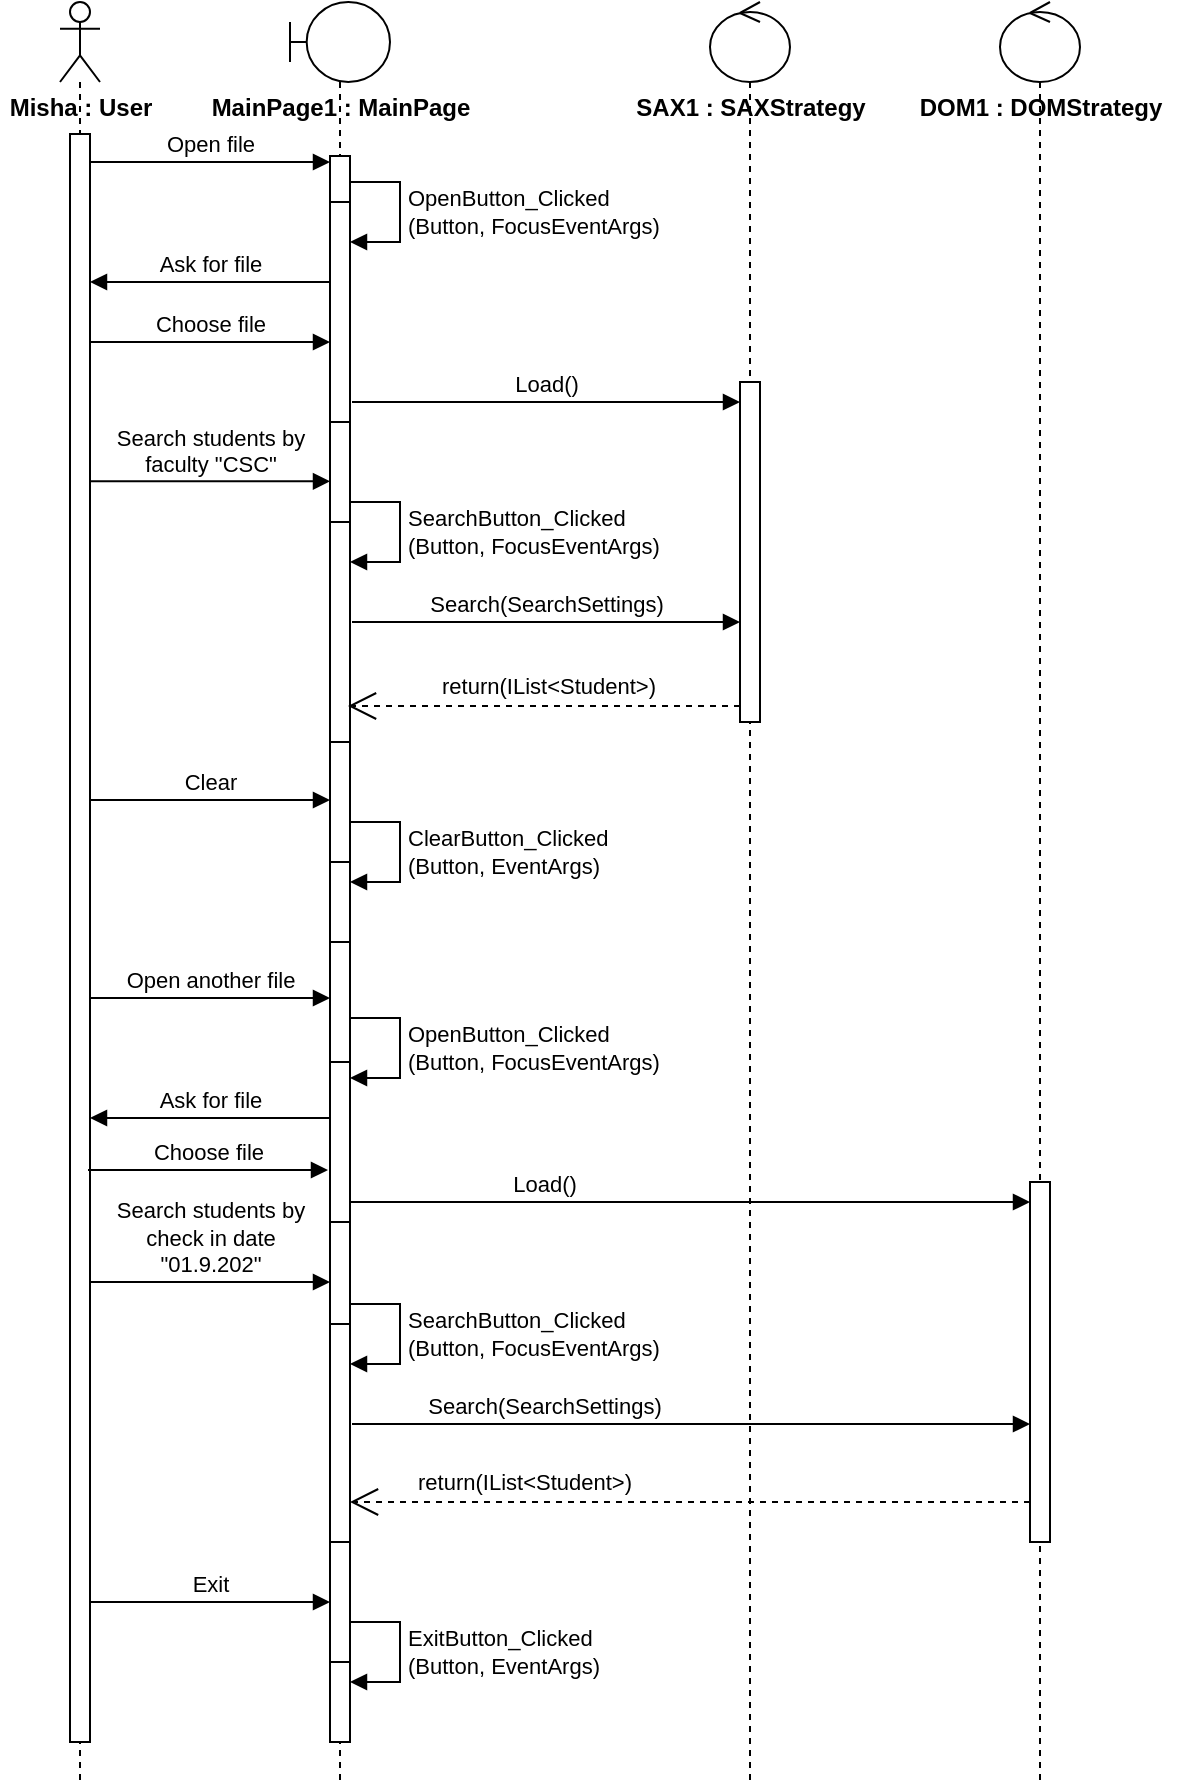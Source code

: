 <mxfile version="22.1.3" type="device">
  <diagram name="Сторінка-1" id="Q7pwebzqD7Twp3rNw4bV">
    <mxGraphModel dx="1235" dy="638" grid="1" gridSize="10" guides="1" tooltips="1" connect="1" arrows="1" fold="1" page="1" pageScale="1" pageWidth="600" pageHeight="950" math="0" shadow="0">
      <root>
        <mxCell id="0" />
        <mxCell id="1" parent="0" />
        <mxCell id="WYI4Hp-CznQp4b114edA-1" value="" style="shape=umlLifeline;perimeter=lifelinePerimeter;whiteSpace=wrap;html=1;container=1;dropTarget=0;collapsible=0;recursiveResize=0;outlineConnect=0;portConstraint=eastwest;newEdgeStyle={&quot;curved&quot;:0,&quot;rounded&quot;:0};participant=umlActor;" vertex="1" parent="1">
          <mxGeometry x="30" y="20" width="20" height="890" as="geometry" />
        </mxCell>
        <mxCell id="WYI4Hp-CznQp4b114edA-4" value="" style="html=1;points=[[0,0,0,0,5],[0,1,0,0,-5],[1,0,0,0,5],[1,1,0,0,-5]];perimeter=orthogonalPerimeter;outlineConnect=0;targetShapes=umlLifeline;portConstraint=eastwest;newEdgeStyle={&quot;curved&quot;:0,&quot;rounded&quot;:0};" vertex="1" parent="WYI4Hp-CznQp4b114edA-1">
          <mxGeometry x="5" y="66" width="10" height="804" as="geometry" />
        </mxCell>
        <mxCell id="WYI4Hp-CznQp4b114edA-2" value="Misha : User" style="text;align=center;fontStyle=1;verticalAlign=middle;spacingLeft=3;spacingRight=3;strokeColor=none;rotatable=0;points=[[0,0.5],[1,0.5]];portConstraint=eastwest;html=1;" vertex="1" parent="1">
          <mxGeometry y="60" width="80" height="26" as="geometry" />
        </mxCell>
        <mxCell id="WYI4Hp-CznQp4b114edA-5" value="" style="shape=umlLifeline;perimeter=lifelinePerimeter;whiteSpace=wrap;html=1;container=1;dropTarget=0;collapsible=0;recursiveResize=0;outlineConnect=0;portConstraint=eastwest;newEdgeStyle={&quot;curved&quot;:0,&quot;rounded&quot;:0};participant=umlBoundary;" vertex="1" parent="1">
          <mxGeometry x="145" y="20" width="50" height="890" as="geometry" />
        </mxCell>
        <mxCell id="WYI4Hp-CznQp4b114edA-8" value="" style="html=1;points=[[0,0,0,0,5],[0,1,0,0,-5],[1,0,0,0,5],[1,1,0,0,-5]];perimeter=orthogonalPerimeter;outlineConnect=0;targetShapes=umlLifeline;portConstraint=eastwest;newEdgeStyle={&quot;curved&quot;:0,&quot;rounded&quot;:0};" vertex="1" parent="WYI4Hp-CznQp4b114edA-5">
          <mxGeometry x="20" y="77" width="10" height="793" as="geometry" />
        </mxCell>
        <mxCell id="WYI4Hp-CznQp4b114edA-9" value="" style="html=1;points=[[0,0,0,0,5],[0,1,0,0,-5],[1,0,0,0,5],[1,1,0,0,-5]];perimeter=orthogonalPerimeter;outlineConnect=0;targetShapes=umlLifeline;portConstraint=eastwest;newEdgeStyle={&quot;curved&quot;:0,&quot;rounded&quot;:0};" vertex="1" parent="WYI4Hp-CznQp4b114edA-5">
          <mxGeometry x="20" y="100" width="10" height="110" as="geometry" />
        </mxCell>
        <mxCell id="WYI4Hp-CznQp4b114edA-10" value="OpenButton_Clicked&lt;br&gt;(Button, FocusEventArgs)" style="html=1;align=left;spacingLeft=2;endArrow=block;rounded=0;edgeStyle=orthogonalEdgeStyle;curved=0;rounded=0;" edge="1" parent="WYI4Hp-CznQp4b114edA-5">
          <mxGeometry relative="1" as="geometry">
            <mxPoint x="30" y="90" as="sourcePoint" />
            <Array as="points">
              <mxPoint x="55" y="120" />
            </Array>
            <mxPoint x="30" y="120.0" as="targetPoint" />
          </mxGeometry>
        </mxCell>
        <mxCell id="WYI4Hp-CznQp4b114edA-22" value="" style="html=1;points=[[0,0,0,0,5],[0,1,0,0,-5],[1,0,0,0,5],[1,1,0,0,-5]];perimeter=orthogonalPerimeter;outlineConnect=0;targetShapes=umlLifeline;portConstraint=eastwest;newEdgeStyle={&quot;curved&quot;:0,&quot;rounded&quot;:0};" vertex="1" parent="WYI4Hp-CznQp4b114edA-5">
          <mxGeometry x="20" y="260" width="10" height="110" as="geometry" />
        </mxCell>
        <mxCell id="WYI4Hp-CznQp4b114edA-23" value="SearchButton_Clicked&lt;br&gt;(Button, FocusEventArgs)" style="html=1;align=left;spacingLeft=2;endArrow=block;rounded=0;edgeStyle=orthogonalEdgeStyle;curved=0;rounded=0;" edge="1" parent="WYI4Hp-CznQp4b114edA-5">
          <mxGeometry relative="1" as="geometry">
            <mxPoint x="30" y="250" as="sourcePoint" />
            <Array as="points">
              <mxPoint x="55" y="280" />
            </Array>
            <mxPoint x="30" y="280.0" as="targetPoint" />
          </mxGeometry>
        </mxCell>
        <mxCell id="WYI4Hp-CznQp4b114edA-29" value="" style="html=1;points=[[0,0,0,0,5],[0,1,0,0,-5],[1,0,0,0,5],[1,1,0,0,-5]];perimeter=orthogonalPerimeter;outlineConnect=0;targetShapes=umlLifeline;portConstraint=eastwest;newEdgeStyle={&quot;curved&quot;:0,&quot;rounded&quot;:0};" vertex="1" parent="WYI4Hp-CznQp4b114edA-5">
          <mxGeometry x="20" y="430" width="10" height="40" as="geometry" />
        </mxCell>
        <mxCell id="WYI4Hp-CznQp4b114edA-30" value="ClearButton_Clicked&lt;br&gt;(Button, EventArgs)" style="html=1;align=left;spacingLeft=2;endArrow=block;rounded=0;edgeStyle=orthogonalEdgeStyle;curved=0;rounded=0;" edge="1" parent="WYI4Hp-CznQp4b114edA-5" target="WYI4Hp-CznQp4b114edA-29">
          <mxGeometry relative="1" as="geometry">
            <mxPoint x="30" y="410" as="sourcePoint" />
            <Array as="points">
              <mxPoint x="55" y="440" />
            </Array>
          </mxGeometry>
        </mxCell>
        <mxCell id="WYI4Hp-CznQp4b114edA-50" value="" style="html=1;points=[[0,0,0,0,5],[0,1,0,0,-5],[1,0,0,0,5],[1,1,0,0,-5]];perimeter=orthogonalPerimeter;outlineConnect=0;targetShapes=umlLifeline;portConstraint=eastwest;newEdgeStyle={&quot;curved&quot;:0,&quot;rounded&quot;:0};" vertex="1" parent="WYI4Hp-CznQp4b114edA-5">
          <mxGeometry x="20" y="530" width="10" height="80" as="geometry" />
        </mxCell>
        <mxCell id="WYI4Hp-CznQp4b114edA-6" value="MainPage1 : MainPage" style="text;align=center;fontStyle=1;verticalAlign=middle;spacingLeft=3;spacingRight=3;strokeColor=none;rotatable=0;points=[[0,0.5],[1,0.5]];portConstraint=eastwest;html=1;" vertex="1" parent="1">
          <mxGeometry x="100" y="60" width="140" height="26" as="geometry" />
        </mxCell>
        <mxCell id="WYI4Hp-CznQp4b114edA-7" value="Open file" style="html=1;verticalAlign=bottom;endArrow=block;curved=0;rounded=0;" edge="1" parent="1" target="WYI4Hp-CznQp4b114edA-8">
          <mxGeometry width="80" relative="1" as="geometry">
            <mxPoint x="45" y="100" as="sourcePoint" />
            <mxPoint x="140" y="100" as="targetPoint" />
          </mxGeometry>
        </mxCell>
        <mxCell id="WYI4Hp-CznQp4b114edA-13" value="Search students by&lt;br&gt;faculty &quot;CSC&quot;" style="html=1;verticalAlign=bottom;endArrow=block;curved=0;rounded=0;" edge="1" parent="1">
          <mxGeometry width="80" relative="1" as="geometry">
            <mxPoint x="45" y="259.63" as="sourcePoint" />
            <mxPoint x="165" y="259.63" as="targetPoint" />
          </mxGeometry>
        </mxCell>
        <mxCell id="WYI4Hp-CznQp4b114edA-15" value="" style="shape=umlLifeline;perimeter=lifelinePerimeter;whiteSpace=wrap;html=1;container=1;dropTarget=0;collapsible=0;recursiveResize=0;outlineConnect=0;portConstraint=eastwest;newEdgeStyle={&quot;curved&quot;:0,&quot;rounded&quot;:0};participant=umlControl;" vertex="1" parent="1">
          <mxGeometry x="355" y="20" width="40" height="890" as="geometry" />
        </mxCell>
        <mxCell id="WYI4Hp-CznQp4b114edA-20" value="" style="html=1;points=[[0,0,0,0,5],[0,1,0,0,-5],[1,0,0,0,5],[1,1,0,0,-5]];perimeter=orthogonalPerimeter;outlineConnect=0;targetShapes=umlLifeline;portConstraint=eastwest;newEdgeStyle={&quot;curved&quot;:0,&quot;rounded&quot;:0};" vertex="1" parent="WYI4Hp-CznQp4b114edA-15">
          <mxGeometry x="15" y="190" width="10" height="170" as="geometry" />
        </mxCell>
        <mxCell id="WYI4Hp-CznQp4b114edA-16" value="Ask for file" style="html=1;verticalAlign=bottom;endArrow=block;curved=0;rounded=0;" edge="1" parent="1">
          <mxGeometry width="80" relative="1" as="geometry">
            <mxPoint x="165.0" y="160" as="sourcePoint" />
            <mxPoint x="45.0" y="160" as="targetPoint" />
          </mxGeometry>
        </mxCell>
        <mxCell id="WYI4Hp-CznQp4b114edA-17" value="Choose file" style="html=1;verticalAlign=bottom;endArrow=block;curved=0;rounded=0;" edge="1" parent="1">
          <mxGeometry width="80" relative="1" as="geometry">
            <mxPoint x="45.0" y="190" as="sourcePoint" />
            <mxPoint x="165.0" y="190" as="targetPoint" />
          </mxGeometry>
        </mxCell>
        <mxCell id="WYI4Hp-CznQp4b114edA-18" value="Load()" style="html=1;verticalAlign=bottom;endArrow=block;curved=0;rounded=0;" edge="1" parent="1">
          <mxGeometry width="80" relative="1" as="geometry">
            <mxPoint x="176.0" y="220" as="sourcePoint" />
            <mxPoint x="370" y="220" as="targetPoint" />
          </mxGeometry>
        </mxCell>
        <mxCell id="WYI4Hp-CznQp4b114edA-19" value="SAX1 : SAXStrategy" style="text;align=center;fontStyle=1;verticalAlign=middle;spacingLeft=3;spacingRight=3;strokeColor=none;rotatable=0;points=[[0,0.5],[1,0.5]];portConstraint=eastwest;html=1;" vertex="1" parent="1">
          <mxGeometry x="295" y="60" width="160" height="26" as="geometry" />
        </mxCell>
        <mxCell id="WYI4Hp-CznQp4b114edA-21" value="Search(SearchSettings)" style="html=1;verticalAlign=bottom;endArrow=block;curved=0;rounded=0;" edge="1" parent="1">
          <mxGeometry width="80" relative="1" as="geometry">
            <mxPoint x="176.0" y="330" as="sourcePoint" />
            <mxPoint x="370" y="330" as="targetPoint" />
          </mxGeometry>
        </mxCell>
        <mxCell id="WYI4Hp-CznQp4b114edA-27" value="return(IList&amp;lt;Student&amp;gt;)" style="endArrow=open;endSize=12;dashed=1;html=1;rounded=0;" edge="1" parent="1" source="WYI4Hp-CznQp4b114edA-20">
          <mxGeometry x="-0.021" y="-10" width="160" relative="1" as="geometry">
            <mxPoint x="364" y="372" as="sourcePoint" />
            <mxPoint x="174" y="372" as="targetPoint" />
            <mxPoint as="offset" />
          </mxGeometry>
        </mxCell>
        <mxCell id="WYI4Hp-CznQp4b114edA-28" value="Clear" style="html=1;verticalAlign=bottom;endArrow=block;curved=0;rounded=0;" edge="1" parent="1">
          <mxGeometry width="80" relative="1" as="geometry">
            <mxPoint x="45.0" y="419" as="sourcePoint" />
            <mxPoint x="165.0" y="419" as="targetPoint" />
          </mxGeometry>
        </mxCell>
        <mxCell id="WYI4Hp-CznQp4b114edA-31" value="Search students by&lt;br&gt;check in date &lt;br&gt;&quot;01.9.202&quot;" style="html=1;verticalAlign=bottom;endArrow=block;curved=0;rounded=0;" edge="1" parent="1">
          <mxGeometry width="80" relative="1" as="geometry">
            <mxPoint x="45" y="660" as="sourcePoint" />
            <mxPoint x="165" y="660" as="targetPoint" />
          </mxGeometry>
        </mxCell>
        <mxCell id="WYI4Hp-CznQp4b114edA-34" value="" style="shape=umlLifeline;perimeter=lifelinePerimeter;whiteSpace=wrap;html=1;container=1;dropTarget=0;collapsible=0;recursiveResize=0;outlineConnect=0;portConstraint=eastwest;newEdgeStyle={&quot;curved&quot;:0,&quot;rounded&quot;:0};participant=umlControl;" vertex="1" parent="1">
          <mxGeometry x="500" y="20" width="40" height="890" as="geometry" />
        </mxCell>
        <mxCell id="WYI4Hp-CznQp4b114edA-35" value="" style="html=1;points=[[0,0,0,0,5],[0,1,0,0,-5],[1,0,0,0,5],[1,1,0,0,-5]];perimeter=orthogonalPerimeter;outlineConnect=0;targetShapes=umlLifeline;portConstraint=eastwest;newEdgeStyle={&quot;curved&quot;:0,&quot;rounded&quot;:0};" vertex="1" parent="WYI4Hp-CznQp4b114edA-34">
          <mxGeometry x="15" y="590" width="10" height="180" as="geometry" />
        </mxCell>
        <mxCell id="WYI4Hp-CznQp4b114edA-36" value="DOM1 : DOMStrategy" style="text;align=center;fontStyle=1;verticalAlign=middle;spacingLeft=3;spacingRight=3;strokeColor=none;rotatable=0;points=[[0,0.5],[1,0.5]];portConstraint=eastwest;html=1;" vertex="1" parent="1">
          <mxGeometry x="440" y="60" width="160" height="26" as="geometry" />
        </mxCell>
        <mxCell id="WYI4Hp-CznQp4b114edA-37" value="Load()" style="html=1;verticalAlign=bottom;endArrow=block;curved=0;rounded=0;" edge="1" parent="1" target="WYI4Hp-CznQp4b114edA-35">
          <mxGeometry x="-0.432" width="80" relative="1" as="geometry">
            <mxPoint x="175" y="620" as="sourcePoint" />
            <mxPoint x="490" y="620" as="targetPoint" />
            <Array as="points">
              <mxPoint x="280" y="620" />
            </Array>
            <mxPoint as="offset" />
          </mxGeometry>
        </mxCell>
        <mxCell id="WYI4Hp-CznQp4b114edA-38" value="OpenButton_Clicked&lt;br&gt;(Button, FocusEventArgs)" style="html=1;align=left;spacingLeft=2;endArrow=block;rounded=0;edgeStyle=orthogonalEdgeStyle;curved=0;rounded=0;" edge="1" parent="1">
          <mxGeometry relative="1" as="geometry">
            <mxPoint x="175" y="528" as="sourcePoint" />
            <Array as="points">
              <mxPoint x="200" y="558" />
            </Array>
            <mxPoint x="175" y="558.0" as="targetPoint" />
          </mxGeometry>
        </mxCell>
        <mxCell id="WYI4Hp-CznQp4b114edA-39" value="Open another file" style="html=1;verticalAlign=bottom;endArrow=block;curved=0;rounded=0;" edge="1" parent="1">
          <mxGeometry width="80" relative="1" as="geometry">
            <mxPoint x="45" y="518" as="sourcePoint" />
            <mxPoint x="165" y="518" as="targetPoint" />
          </mxGeometry>
        </mxCell>
        <mxCell id="WYI4Hp-CznQp4b114edA-40" value="Ask for file" style="html=1;verticalAlign=bottom;endArrow=block;curved=0;rounded=0;" edge="1" parent="1">
          <mxGeometry width="80" relative="1" as="geometry">
            <mxPoint x="165.0" y="578" as="sourcePoint" />
            <mxPoint x="45.0" y="578" as="targetPoint" />
          </mxGeometry>
        </mxCell>
        <mxCell id="WYI4Hp-CznQp4b114edA-41" value="Choose file" style="html=1;verticalAlign=bottom;endArrow=block;curved=0;rounded=0;" edge="1" parent="1">
          <mxGeometry width="80" relative="1" as="geometry">
            <mxPoint x="44.0" y="604" as="sourcePoint" />
            <mxPoint x="164.0" y="604" as="targetPoint" />
          </mxGeometry>
        </mxCell>
        <mxCell id="WYI4Hp-CznQp4b114edA-42" value="" style="html=1;points=[[0,0,0,0,5],[0,1,0,0,-5],[1,0,0,0,5],[1,1,0,0,-5]];perimeter=orthogonalPerimeter;outlineConnect=0;targetShapes=umlLifeline;portConstraint=eastwest;newEdgeStyle={&quot;curved&quot;:0,&quot;rounded&quot;:0};" vertex="1" parent="1">
          <mxGeometry x="165" y="681" width="10" height="109" as="geometry" />
        </mxCell>
        <mxCell id="WYI4Hp-CznQp4b114edA-43" value="SearchButton_Clicked&lt;br&gt;(Button, FocusEventArgs)" style="html=1;align=left;spacingLeft=2;endArrow=block;rounded=0;edgeStyle=orthogonalEdgeStyle;curved=0;rounded=0;" edge="1" parent="1">
          <mxGeometry relative="1" as="geometry">
            <mxPoint x="175" y="671" as="sourcePoint" />
            <Array as="points">
              <mxPoint x="200" y="701" />
            </Array>
            <mxPoint x="175" y="701.0" as="targetPoint" />
          </mxGeometry>
        </mxCell>
        <mxCell id="WYI4Hp-CznQp4b114edA-44" value="Search(SearchSettings)" style="html=1;verticalAlign=bottom;endArrow=block;curved=0;rounded=0;" edge="1" parent="1" target="WYI4Hp-CznQp4b114edA-35">
          <mxGeometry x="-0.436" width="80" relative="1" as="geometry">
            <mxPoint x="176.0" y="731" as="sourcePoint" />
            <mxPoint x="370" y="731" as="targetPoint" />
            <mxPoint as="offset" />
          </mxGeometry>
        </mxCell>
        <mxCell id="WYI4Hp-CznQp4b114edA-45" value="return(IList&amp;lt;Student&amp;gt;)" style="endArrow=open;endSize=12;dashed=1;html=1;rounded=0;" edge="1" parent="1" source="WYI4Hp-CznQp4b114edA-35">
          <mxGeometry x="0.488" y="-10" width="160" relative="1" as="geometry">
            <mxPoint x="546" y="770" as="sourcePoint" />
            <mxPoint x="175" y="770" as="targetPoint" />
            <mxPoint as="offset" />
          </mxGeometry>
        </mxCell>
        <mxCell id="WYI4Hp-CznQp4b114edA-47" value="Exit" style="html=1;verticalAlign=bottom;endArrow=block;curved=0;rounded=0;" edge="1" parent="1">
          <mxGeometry width="80" relative="1" as="geometry">
            <mxPoint x="45.0" y="820" as="sourcePoint" />
            <mxPoint x="165.0" y="820" as="targetPoint" />
          </mxGeometry>
        </mxCell>
        <mxCell id="WYI4Hp-CznQp4b114edA-48" value="" style="html=1;points=[[0,0,0,0,5],[0,1,0,0,-5],[1,0,0,0,5],[1,1,0,0,-5]];perimeter=orthogonalPerimeter;outlineConnect=0;targetShapes=umlLifeline;portConstraint=eastwest;newEdgeStyle={&quot;curved&quot;:0,&quot;rounded&quot;:0};" vertex="1" parent="1">
          <mxGeometry x="165" y="850" width="10" height="40" as="geometry" />
        </mxCell>
        <mxCell id="WYI4Hp-CznQp4b114edA-49" value="ExitButton_Clicked&lt;br&gt;(Button, EventArgs)" style="html=1;align=left;spacingLeft=2;endArrow=block;rounded=0;edgeStyle=orthogonalEdgeStyle;curved=0;rounded=0;" edge="1" parent="1" target="WYI4Hp-CznQp4b114edA-48">
          <mxGeometry relative="1" as="geometry">
            <mxPoint x="175" y="830" as="sourcePoint" />
            <Array as="points">
              <mxPoint x="200" y="860" />
            </Array>
          </mxGeometry>
        </mxCell>
      </root>
    </mxGraphModel>
  </diagram>
</mxfile>
